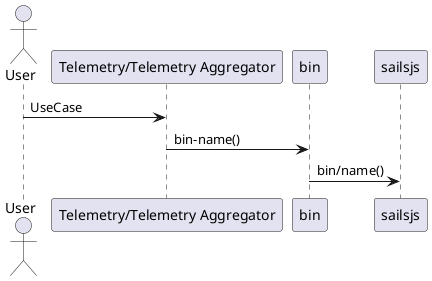 @startuml
actor User

User -> "Telemetry/Telemetry Aggregator": UseCase
"Telemetry/Telemetry Aggregator" -> bin: bin-name()
bin -> sailsjs: bin/name()

@enduml
